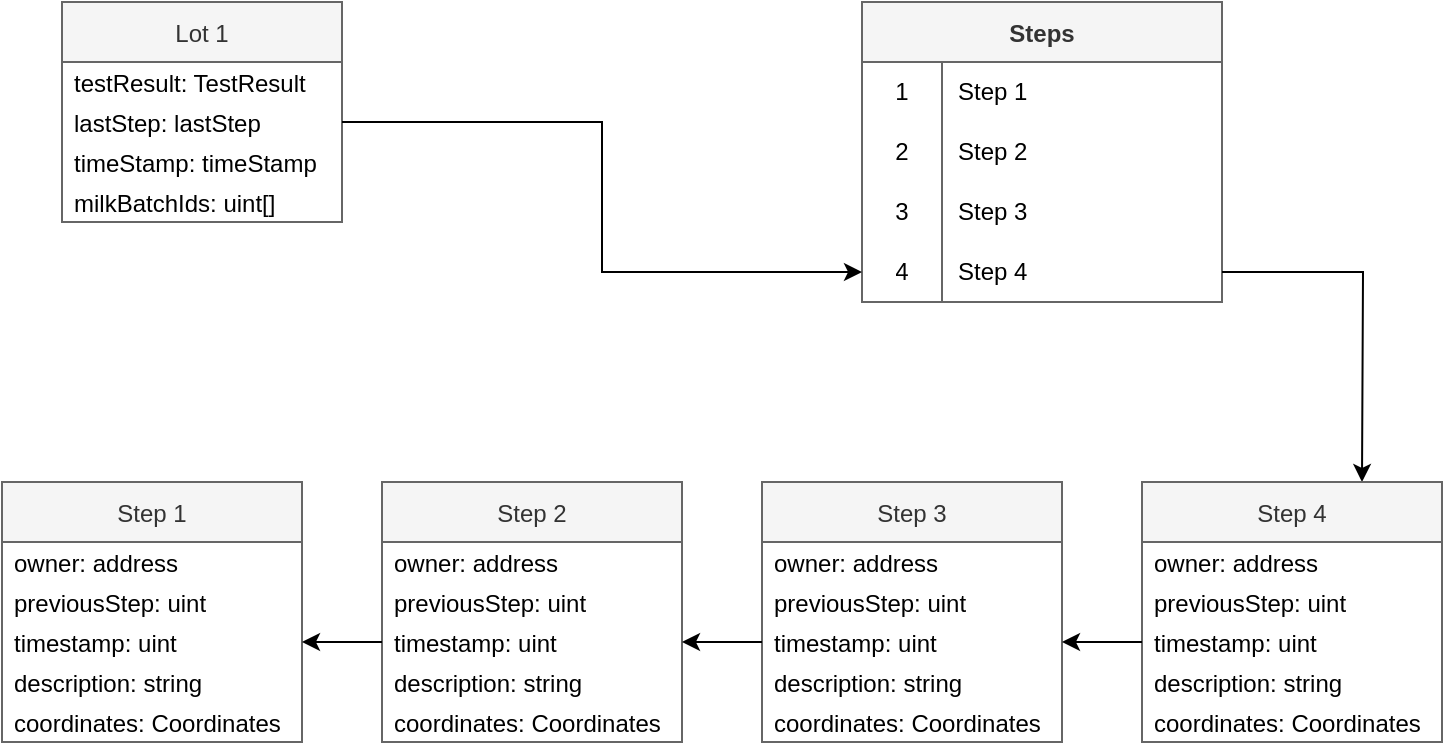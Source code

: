 <mxfile version="19.0.0" type="github" pages="3">
  <diagram id="gq2HnXt3JbhQDil0RZN6" name="SmartContract">
    <mxGraphModel dx="1225" dy="756" grid="1" gridSize="10" guides="1" tooltips="1" connect="1" arrows="1" fold="1" page="1" pageScale="1" pageWidth="827" pageHeight="1169" math="0" shadow="0">
      <root>
        <mxCell id="0" />
        <mxCell id="1" parent="0" />
        <mxCell id="1EdA5QhPeeBwXIG1rPMX-7" value="Step 1" style="swimlane;fontStyle=0;childLayout=stackLayout;horizontal=1;startSize=30;horizontalStack=0;resizeParent=1;resizeParentMax=0;resizeLast=0;collapsible=1;marginBottom=0;fillColor=#f5f5f5;fontColor=#333333;strokeColor=#666666;" parent="1" vertex="1">
          <mxGeometry x="50" y="320" width="150" height="130" as="geometry" />
        </mxCell>
        <mxCell id="1EdA5QhPeeBwXIG1rPMX-8" value="owner: address" style="text;strokeColor=none;fillColor=none;align=left;verticalAlign=middle;spacingLeft=4;spacingRight=4;overflow=hidden;points=[[0,0.5],[1,0.5]];portConstraint=eastwest;rotatable=0;" parent="1EdA5QhPeeBwXIG1rPMX-7" vertex="1">
          <mxGeometry y="30" width="150" height="20" as="geometry" />
        </mxCell>
        <mxCell id="OLzNZToqfdMTJIuPdb3Z-10" value="previousStep: uint" style="text;strokeColor=none;fillColor=none;align=left;verticalAlign=middle;spacingLeft=4;spacingRight=4;overflow=hidden;points=[[0,0.5],[1,0.5]];portConstraint=eastwest;rotatable=0;" parent="1EdA5QhPeeBwXIG1rPMX-7" vertex="1">
          <mxGeometry y="50" width="150" height="20" as="geometry" />
        </mxCell>
        <mxCell id="OLzNZToqfdMTJIuPdb3Z-11" value="timestamp: uint" style="text;strokeColor=none;fillColor=none;align=left;verticalAlign=middle;spacingLeft=4;spacingRight=4;overflow=hidden;points=[[0,0.5],[1,0.5]];portConstraint=eastwest;rotatable=0;" parent="1EdA5QhPeeBwXIG1rPMX-7" vertex="1">
          <mxGeometry y="70" width="150" height="20" as="geometry" />
        </mxCell>
        <mxCell id="OLzNZToqfdMTJIuPdb3Z-12" value="description: string" style="text;strokeColor=none;fillColor=none;align=left;verticalAlign=middle;spacingLeft=4;spacingRight=4;overflow=hidden;points=[[0,0.5],[1,0.5]];portConstraint=eastwest;rotatable=0;" parent="1EdA5QhPeeBwXIG1rPMX-7" vertex="1">
          <mxGeometry y="90" width="150" height="20" as="geometry" />
        </mxCell>
        <mxCell id="OLzNZToqfdMTJIuPdb3Z-13" value="coordinates: Coordinates" style="text;strokeColor=none;fillColor=none;align=left;verticalAlign=middle;spacingLeft=4;spacingRight=4;overflow=hidden;points=[[0,0.5],[1,0.5]];portConstraint=eastwest;rotatable=0;" parent="1EdA5QhPeeBwXIG1rPMX-7" vertex="1">
          <mxGeometry y="110" width="150" height="20" as="geometry" />
        </mxCell>
        <mxCell id="1EdA5QhPeeBwXIG1rPMX-31" value="Lot 1" style="swimlane;fontStyle=0;childLayout=stackLayout;horizontal=1;startSize=30;horizontalStack=0;resizeParent=1;resizeParentMax=0;resizeLast=0;collapsible=1;marginBottom=0;fillColor=#f5f5f5;fontColor=#333333;strokeColor=#666666;" parent="1" vertex="1">
          <mxGeometry x="80" y="80" width="140" height="110" as="geometry" />
        </mxCell>
        <mxCell id="1EdA5QhPeeBwXIG1rPMX-32" value="testResult: TestResult" style="text;strokeColor=none;fillColor=none;align=left;verticalAlign=middle;spacingLeft=4;spacingRight=4;overflow=hidden;points=[[0,0.5],[1,0.5]];portConstraint=eastwest;rotatable=0;" parent="1EdA5QhPeeBwXIG1rPMX-31" vertex="1">
          <mxGeometry y="30" width="140" height="20" as="geometry" />
        </mxCell>
        <mxCell id="1EdA5QhPeeBwXIG1rPMX-33" value="lastStep: lastStep" style="text;strokeColor=none;fillColor=none;align=left;verticalAlign=middle;spacingLeft=4;spacingRight=4;overflow=hidden;points=[[0,0.5],[1,0.5]];portConstraint=eastwest;rotatable=0;" parent="1EdA5QhPeeBwXIG1rPMX-31" vertex="1">
          <mxGeometry y="50" width="140" height="20" as="geometry" />
        </mxCell>
        <mxCell id="1EdA5QhPeeBwXIG1rPMX-34" value="timeStamp: timeStamp" style="text;strokeColor=none;fillColor=none;align=left;verticalAlign=middle;spacingLeft=4;spacingRight=4;overflow=hidden;points=[[0,0.5],[1,0.5]];portConstraint=eastwest;rotatable=0;" parent="1EdA5QhPeeBwXIG1rPMX-31" vertex="1">
          <mxGeometry y="70" width="140" height="20" as="geometry" />
        </mxCell>
        <mxCell id="OLzNZToqfdMTJIuPdb3Z-35" value="milkBatchIds: uint[]" style="text;strokeColor=none;fillColor=none;align=left;verticalAlign=middle;spacingLeft=4;spacingRight=4;overflow=hidden;points=[[0,0.5],[1,0.5]];portConstraint=eastwest;rotatable=0;" parent="1EdA5QhPeeBwXIG1rPMX-31" vertex="1">
          <mxGeometry y="90" width="140" height="20" as="geometry" />
        </mxCell>
        <mxCell id="1EdA5QhPeeBwXIG1rPMX-36" value="Steps" style="shape=table;startSize=30;container=1;collapsible=0;childLayout=tableLayout;fixedRows=1;rowLines=0;fontStyle=1;fillColor=#f5f5f5;fontColor=#333333;strokeColor=#666666;" parent="1" vertex="1">
          <mxGeometry x="480" y="80" width="180" height="150" as="geometry" />
        </mxCell>
        <mxCell id="1EdA5QhPeeBwXIG1rPMX-37" value="" style="shape=tableRow;horizontal=0;startSize=0;swimlaneHead=0;swimlaneBody=0;top=0;left=0;bottom=0;right=0;collapsible=0;dropTarget=0;fillColor=none;points=[[0,0.5],[1,0.5]];portConstraint=eastwest;" parent="1EdA5QhPeeBwXIG1rPMX-36" vertex="1">
          <mxGeometry y="30" width="180" height="30" as="geometry" />
        </mxCell>
        <mxCell id="1EdA5QhPeeBwXIG1rPMX-38" value="1" style="shape=partialRectangle;html=1;whiteSpace=wrap;connectable=0;fillColor=none;top=0;left=0;bottom=0;right=0;overflow=hidden;pointerEvents=1;" parent="1EdA5QhPeeBwXIG1rPMX-37" vertex="1">
          <mxGeometry width="40" height="30" as="geometry">
            <mxRectangle width="40" height="30" as="alternateBounds" />
          </mxGeometry>
        </mxCell>
        <mxCell id="1EdA5QhPeeBwXIG1rPMX-39" value="Step 1" style="shape=partialRectangle;html=1;whiteSpace=wrap;connectable=0;fillColor=none;top=0;left=0;bottom=0;right=0;align=left;spacingLeft=6;overflow=hidden;" parent="1EdA5QhPeeBwXIG1rPMX-37" vertex="1">
          <mxGeometry x="40" width="140" height="30" as="geometry">
            <mxRectangle width="140" height="30" as="alternateBounds" />
          </mxGeometry>
        </mxCell>
        <mxCell id="1EdA5QhPeeBwXIG1rPMX-40" value="" style="shape=tableRow;horizontal=0;startSize=0;swimlaneHead=0;swimlaneBody=0;top=0;left=0;bottom=0;right=0;collapsible=0;dropTarget=0;fillColor=none;points=[[0,0.5],[1,0.5]];portConstraint=eastwest;" parent="1EdA5QhPeeBwXIG1rPMX-36" vertex="1">
          <mxGeometry y="60" width="180" height="30" as="geometry" />
        </mxCell>
        <mxCell id="1EdA5QhPeeBwXIG1rPMX-41" value="2" style="shape=partialRectangle;html=1;whiteSpace=wrap;connectable=0;fillColor=none;top=0;left=0;bottom=0;right=0;overflow=hidden;" parent="1EdA5QhPeeBwXIG1rPMX-40" vertex="1">
          <mxGeometry width="40" height="30" as="geometry">
            <mxRectangle width="40" height="30" as="alternateBounds" />
          </mxGeometry>
        </mxCell>
        <mxCell id="1EdA5QhPeeBwXIG1rPMX-42" value="Step 2" style="shape=partialRectangle;html=1;whiteSpace=wrap;connectable=0;fillColor=none;top=0;left=0;bottom=0;right=0;align=left;spacingLeft=6;overflow=hidden;" parent="1EdA5QhPeeBwXIG1rPMX-40" vertex="1">
          <mxGeometry x="40" width="140" height="30" as="geometry">
            <mxRectangle width="140" height="30" as="alternateBounds" />
          </mxGeometry>
        </mxCell>
        <mxCell id="1EdA5QhPeeBwXIG1rPMX-43" value="" style="shape=tableRow;horizontal=0;startSize=0;swimlaneHead=0;swimlaneBody=0;top=0;left=0;bottom=0;right=0;collapsible=0;dropTarget=0;fillColor=none;points=[[0,0.5],[1,0.5]];portConstraint=eastwest;" parent="1EdA5QhPeeBwXIG1rPMX-36" vertex="1">
          <mxGeometry y="90" width="180" height="30" as="geometry" />
        </mxCell>
        <mxCell id="1EdA5QhPeeBwXIG1rPMX-44" value="3" style="shape=partialRectangle;html=1;whiteSpace=wrap;connectable=0;fillColor=none;top=0;left=0;bottom=0;right=0;overflow=hidden;" parent="1EdA5QhPeeBwXIG1rPMX-43" vertex="1">
          <mxGeometry width="40" height="30" as="geometry">
            <mxRectangle width="40" height="30" as="alternateBounds" />
          </mxGeometry>
        </mxCell>
        <mxCell id="1EdA5QhPeeBwXIG1rPMX-45" value="Step 3" style="shape=partialRectangle;html=1;whiteSpace=wrap;connectable=0;fillColor=none;top=0;left=0;bottom=0;right=0;align=left;spacingLeft=6;overflow=hidden;" parent="1EdA5QhPeeBwXIG1rPMX-43" vertex="1">
          <mxGeometry x="40" width="140" height="30" as="geometry">
            <mxRectangle width="140" height="30" as="alternateBounds" />
          </mxGeometry>
        </mxCell>
        <mxCell id="1EdA5QhPeeBwXIG1rPMX-47" value="" style="shape=tableRow;horizontal=0;startSize=0;swimlaneHead=0;swimlaneBody=0;top=0;left=0;bottom=0;right=0;collapsible=0;dropTarget=0;fillColor=none;points=[[0,0.5],[1,0.5]];portConstraint=eastwest;" parent="1EdA5QhPeeBwXIG1rPMX-36" vertex="1">
          <mxGeometry y="120" width="180" height="30" as="geometry" />
        </mxCell>
        <mxCell id="1EdA5QhPeeBwXIG1rPMX-48" value="4" style="shape=partialRectangle;html=1;whiteSpace=wrap;connectable=0;fillColor=none;top=0;left=0;bottom=0;right=0;overflow=hidden;" parent="1EdA5QhPeeBwXIG1rPMX-47" vertex="1">
          <mxGeometry width="40" height="30" as="geometry">
            <mxRectangle width="40" height="30" as="alternateBounds" />
          </mxGeometry>
        </mxCell>
        <mxCell id="1EdA5QhPeeBwXIG1rPMX-49" value="Step 4" style="shape=partialRectangle;html=1;whiteSpace=wrap;connectable=0;fillColor=none;top=0;left=0;bottom=0;right=0;align=left;spacingLeft=6;overflow=hidden;" parent="1EdA5QhPeeBwXIG1rPMX-47" vertex="1">
          <mxGeometry x="40" width="140" height="30" as="geometry">
            <mxRectangle width="140" height="30" as="alternateBounds" />
          </mxGeometry>
        </mxCell>
        <mxCell id="1EdA5QhPeeBwXIG1rPMX-51" style="edgeStyle=orthogonalEdgeStyle;rounded=0;orthogonalLoop=1;jettySize=auto;html=1;exitX=1;exitY=0.5;exitDx=0;exitDy=0;entryX=0;entryY=0.5;entryDx=0;entryDy=0;" parent="1" source="1EdA5QhPeeBwXIG1rPMX-33" target="1EdA5QhPeeBwXIG1rPMX-47" edge="1">
          <mxGeometry relative="1" as="geometry" />
        </mxCell>
        <mxCell id="1EdA5QhPeeBwXIG1rPMX-52" style="edgeStyle=orthogonalEdgeStyle;rounded=0;orthogonalLoop=1;jettySize=auto;html=1;exitX=1;exitY=0.5;exitDx=0;exitDy=0;entryX=0.5;entryY=0;entryDx=0;entryDy=0;" parent="1" source="1EdA5QhPeeBwXIG1rPMX-47" edge="1">
          <mxGeometry relative="1" as="geometry">
            <mxPoint x="730" y="320" as="targetPoint" />
          </mxGeometry>
        </mxCell>
        <mxCell id="OLzNZToqfdMTJIuPdb3Z-14" value="Step 2" style="swimlane;fontStyle=0;childLayout=stackLayout;horizontal=1;startSize=30;horizontalStack=0;resizeParent=1;resizeParentMax=0;resizeLast=0;collapsible=1;marginBottom=0;fillColor=#f5f5f5;fontColor=#333333;strokeColor=#666666;" parent="1" vertex="1">
          <mxGeometry x="240" y="320" width="150" height="130" as="geometry" />
        </mxCell>
        <mxCell id="OLzNZToqfdMTJIuPdb3Z-15" value="owner: address" style="text;strokeColor=none;fillColor=none;align=left;verticalAlign=middle;spacingLeft=4;spacingRight=4;overflow=hidden;points=[[0,0.5],[1,0.5]];portConstraint=eastwest;rotatable=0;" parent="OLzNZToqfdMTJIuPdb3Z-14" vertex="1">
          <mxGeometry y="30" width="150" height="20" as="geometry" />
        </mxCell>
        <mxCell id="OLzNZToqfdMTJIuPdb3Z-16" value="previousStep: uint" style="text;strokeColor=none;fillColor=none;align=left;verticalAlign=middle;spacingLeft=4;spacingRight=4;overflow=hidden;points=[[0,0.5],[1,0.5]];portConstraint=eastwest;rotatable=0;" parent="OLzNZToqfdMTJIuPdb3Z-14" vertex="1">
          <mxGeometry y="50" width="150" height="20" as="geometry" />
        </mxCell>
        <mxCell id="OLzNZToqfdMTJIuPdb3Z-17" value="timestamp: uint" style="text;strokeColor=none;fillColor=none;align=left;verticalAlign=middle;spacingLeft=4;spacingRight=4;overflow=hidden;points=[[0,0.5],[1,0.5]];portConstraint=eastwest;rotatable=0;" parent="OLzNZToqfdMTJIuPdb3Z-14" vertex="1">
          <mxGeometry y="70" width="150" height="20" as="geometry" />
        </mxCell>
        <mxCell id="OLzNZToqfdMTJIuPdb3Z-18" value="description: string" style="text;strokeColor=none;fillColor=none;align=left;verticalAlign=middle;spacingLeft=4;spacingRight=4;overflow=hidden;points=[[0,0.5],[1,0.5]];portConstraint=eastwest;rotatable=0;" parent="OLzNZToqfdMTJIuPdb3Z-14" vertex="1">
          <mxGeometry y="90" width="150" height="20" as="geometry" />
        </mxCell>
        <mxCell id="OLzNZToqfdMTJIuPdb3Z-19" value="coordinates: Coordinates" style="text;strokeColor=none;fillColor=none;align=left;verticalAlign=middle;spacingLeft=4;spacingRight=4;overflow=hidden;points=[[0,0.5],[1,0.5]];portConstraint=eastwest;rotatable=0;" parent="OLzNZToqfdMTJIuPdb3Z-14" vertex="1">
          <mxGeometry y="110" width="150" height="20" as="geometry" />
        </mxCell>
        <mxCell id="OLzNZToqfdMTJIuPdb3Z-20" value="Step 3" style="swimlane;fontStyle=0;childLayout=stackLayout;horizontal=1;startSize=30;horizontalStack=0;resizeParent=1;resizeParentMax=0;resizeLast=0;collapsible=1;marginBottom=0;fillColor=#f5f5f5;fontColor=#333333;strokeColor=#666666;" parent="1" vertex="1">
          <mxGeometry x="430" y="320" width="150" height="130" as="geometry" />
        </mxCell>
        <mxCell id="OLzNZToqfdMTJIuPdb3Z-21" value="owner: address" style="text;strokeColor=none;fillColor=none;align=left;verticalAlign=middle;spacingLeft=4;spacingRight=4;overflow=hidden;points=[[0,0.5],[1,0.5]];portConstraint=eastwest;rotatable=0;" parent="OLzNZToqfdMTJIuPdb3Z-20" vertex="1">
          <mxGeometry y="30" width="150" height="20" as="geometry" />
        </mxCell>
        <mxCell id="OLzNZToqfdMTJIuPdb3Z-22" value="previousStep: uint" style="text;strokeColor=none;fillColor=none;align=left;verticalAlign=middle;spacingLeft=4;spacingRight=4;overflow=hidden;points=[[0,0.5],[1,0.5]];portConstraint=eastwest;rotatable=0;" parent="OLzNZToqfdMTJIuPdb3Z-20" vertex="1">
          <mxGeometry y="50" width="150" height="20" as="geometry" />
        </mxCell>
        <mxCell id="OLzNZToqfdMTJIuPdb3Z-23" value="timestamp: uint" style="text;strokeColor=none;fillColor=none;align=left;verticalAlign=middle;spacingLeft=4;spacingRight=4;overflow=hidden;points=[[0,0.5],[1,0.5]];portConstraint=eastwest;rotatable=0;" parent="OLzNZToqfdMTJIuPdb3Z-20" vertex="1">
          <mxGeometry y="70" width="150" height="20" as="geometry" />
        </mxCell>
        <mxCell id="OLzNZToqfdMTJIuPdb3Z-24" value="description: string" style="text;strokeColor=none;fillColor=none;align=left;verticalAlign=middle;spacingLeft=4;spacingRight=4;overflow=hidden;points=[[0,0.5],[1,0.5]];portConstraint=eastwest;rotatable=0;" parent="OLzNZToqfdMTJIuPdb3Z-20" vertex="1">
          <mxGeometry y="90" width="150" height="20" as="geometry" />
        </mxCell>
        <mxCell id="OLzNZToqfdMTJIuPdb3Z-25" value="coordinates: Coordinates" style="text;strokeColor=none;fillColor=none;align=left;verticalAlign=middle;spacingLeft=4;spacingRight=4;overflow=hidden;points=[[0,0.5],[1,0.5]];portConstraint=eastwest;rotatable=0;" parent="OLzNZToqfdMTJIuPdb3Z-20" vertex="1">
          <mxGeometry y="110" width="150" height="20" as="geometry" />
        </mxCell>
        <mxCell id="OLzNZToqfdMTJIuPdb3Z-26" value="Step 4" style="swimlane;fontStyle=0;childLayout=stackLayout;horizontal=1;startSize=30;horizontalStack=0;resizeParent=1;resizeParentMax=0;resizeLast=0;collapsible=1;marginBottom=0;fillColor=#f5f5f5;fontColor=#333333;strokeColor=#666666;" parent="1" vertex="1">
          <mxGeometry x="620" y="320" width="150" height="130" as="geometry" />
        </mxCell>
        <mxCell id="OLzNZToqfdMTJIuPdb3Z-27" value="owner: address" style="text;strokeColor=none;fillColor=none;align=left;verticalAlign=middle;spacingLeft=4;spacingRight=4;overflow=hidden;points=[[0,0.5],[1,0.5]];portConstraint=eastwest;rotatable=0;" parent="OLzNZToqfdMTJIuPdb3Z-26" vertex="1">
          <mxGeometry y="30" width="150" height="20" as="geometry" />
        </mxCell>
        <mxCell id="OLzNZToqfdMTJIuPdb3Z-28" value="previousStep: uint" style="text;strokeColor=none;fillColor=none;align=left;verticalAlign=middle;spacingLeft=4;spacingRight=4;overflow=hidden;points=[[0,0.5],[1,0.5]];portConstraint=eastwest;rotatable=0;" parent="OLzNZToqfdMTJIuPdb3Z-26" vertex="1">
          <mxGeometry y="50" width="150" height="20" as="geometry" />
        </mxCell>
        <mxCell id="OLzNZToqfdMTJIuPdb3Z-29" value="timestamp: uint" style="text;strokeColor=none;fillColor=none;align=left;verticalAlign=middle;spacingLeft=4;spacingRight=4;overflow=hidden;points=[[0,0.5],[1,0.5]];portConstraint=eastwest;rotatable=0;" parent="OLzNZToqfdMTJIuPdb3Z-26" vertex="1">
          <mxGeometry y="70" width="150" height="20" as="geometry" />
        </mxCell>
        <mxCell id="OLzNZToqfdMTJIuPdb3Z-30" value="description: string" style="text;strokeColor=none;fillColor=none;align=left;verticalAlign=middle;spacingLeft=4;spacingRight=4;overflow=hidden;points=[[0,0.5],[1,0.5]];portConstraint=eastwest;rotatable=0;" parent="OLzNZToqfdMTJIuPdb3Z-26" vertex="1">
          <mxGeometry y="90" width="150" height="20" as="geometry" />
        </mxCell>
        <mxCell id="OLzNZToqfdMTJIuPdb3Z-31" value="coordinates: Coordinates" style="text;strokeColor=none;fillColor=none;align=left;verticalAlign=middle;spacingLeft=4;spacingRight=4;overflow=hidden;points=[[0,0.5],[1,0.5]];portConstraint=eastwest;rotatable=0;" parent="OLzNZToqfdMTJIuPdb3Z-26" vertex="1">
          <mxGeometry y="110" width="150" height="20" as="geometry" />
        </mxCell>
        <mxCell id="OLzNZToqfdMTJIuPdb3Z-32" style="edgeStyle=orthogonalEdgeStyle;rounded=0;orthogonalLoop=1;jettySize=auto;html=1;exitX=0;exitY=0.5;exitDx=0;exitDy=0;entryX=1;entryY=0.5;entryDx=0;entryDy=0;" parent="1" source="OLzNZToqfdMTJIuPdb3Z-17" target="OLzNZToqfdMTJIuPdb3Z-11" edge="1">
          <mxGeometry relative="1" as="geometry" />
        </mxCell>
        <mxCell id="OLzNZToqfdMTJIuPdb3Z-33" style="edgeStyle=orthogonalEdgeStyle;rounded=0;orthogonalLoop=1;jettySize=auto;html=1;exitX=0;exitY=0.5;exitDx=0;exitDy=0;entryX=1;entryY=0.5;entryDx=0;entryDy=0;" parent="1" source="OLzNZToqfdMTJIuPdb3Z-23" target="OLzNZToqfdMTJIuPdb3Z-17" edge="1">
          <mxGeometry relative="1" as="geometry" />
        </mxCell>
        <mxCell id="OLzNZToqfdMTJIuPdb3Z-34" style="edgeStyle=orthogonalEdgeStyle;rounded=0;orthogonalLoop=1;jettySize=auto;html=1;exitX=0;exitY=0.5;exitDx=0;exitDy=0;entryX=1;entryY=0.5;entryDx=0;entryDy=0;" parent="1" source="OLzNZToqfdMTJIuPdb3Z-29" target="OLzNZToqfdMTJIuPdb3Z-23" edge="1">
          <mxGeometry relative="1" as="geometry" />
        </mxCell>
      </root>
    </mxGraphModel>
  </diagram>
  <diagram id="qp6nSD3mB71mgP_TYyeL" name="Arichitecture">
    <mxGraphModel dx="1531" dy="945" grid="1" gridSize="10" guides="1" tooltips="1" connect="1" arrows="1" fold="1" page="1" pageScale="1" pageWidth="827" pageHeight="1169" math="0" shadow="0">
      <root>
        <mxCell id="0" />
        <mxCell id="1" parent="0" />
        <mxCell id="56BJT640XPTqfAkpjDBz-2" value="" style="rounded=0;whiteSpace=wrap;html=1;dashed=1;fillColor=none;" parent="1" vertex="1">
          <mxGeometry x="490" y="290" width="170" height="200" as="geometry" />
        </mxCell>
        <mxCell id="56BJT640XPTqfAkpjDBz-1" value="" style="rounded=0;whiteSpace=wrap;html=1;dashed=1;fillColor=none;" parent="1" vertex="1">
          <mxGeometry x="490" y="160" width="170" height="120" as="geometry" />
        </mxCell>
        <mxCell id="eV3fWD3A9fr4ffWblr7c-6" style="edgeStyle=orthogonalEdgeStyle;rounded=0;orthogonalLoop=1;jettySize=auto;html=1;exitX=0;exitY=0.5;exitDx=0;exitDy=0;entryX=1;entryY=0.5;entryDx=0;entryDy=0;" edge="1" parent="1" source="ptkv8-53b5TqSJL8Dkz3-2" target="ptkv8-53b5TqSJL8Dkz3-16">
          <mxGeometry relative="1" as="geometry" />
        </mxCell>
        <mxCell id="ptkv8-53b5TqSJL8Dkz3-2" value="Private Blockchain" style="rounded=0;whiteSpace=wrap;html=1;" parent="1" vertex="1">
          <mxGeometry x="510" y="400" width="130" height="60" as="geometry" />
        </mxCell>
        <mxCell id="ptkv8-53b5TqSJL8Dkz3-3" value="" style="rounded=0;whiteSpace=wrap;html=1;fillColor=none;strokeColor=#666666;fontColor=#333333;dashed=1;" parent="1" vertex="1">
          <mxGeometry x="120" y="160" width="360" height="330" as="geometry" />
        </mxCell>
        <mxCell id="ptkv8-53b5TqSJL8Dkz3-24" style="edgeStyle=orthogonalEdgeStyle;rounded=0;orthogonalLoop=1;jettySize=auto;html=1;exitX=0.5;exitY=0.5;exitDx=0;exitDy=0;exitPerimeter=0;" parent="1" source="ptkv8-53b5TqSJL8Dkz3-5" target="ptkv8-53b5TqSJL8Dkz3-7" edge="1">
          <mxGeometry relative="1" as="geometry">
            <Array as="points">
              <mxPoint x="300" y="90" />
            </Array>
          </mxGeometry>
        </mxCell>
        <mxCell id="ptkv8-53b5TqSJL8Dkz3-5" value="User" style="shape=umlActor;verticalLabelPosition=bottom;verticalAlign=top;html=1;outlineConnect=0;fillColor=#f5f5f5;fontColor=#333333;strokeColor=#666666;" parent="1" vertex="1">
          <mxGeometry x="160" y="70" width="30" height="60" as="geometry" />
        </mxCell>
        <mxCell id="ptkv8-53b5TqSJL8Dkz3-7" value="Frontend" style="rounded=0;whiteSpace=wrap;html=1;fillColor=#f5f5f5;fontColor=#333333;strokeColor=#666666;" parent="1" vertex="1">
          <mxGeometry x="160" y="190" width="280" height="60" as="geometry" />
        </mxCell>
        <mxCell id="ptkv8-53b5TqSJL8Dkz3-10" value="Smart Contract" style="shape=note;whiteSpace=wrap;html=1;backgroundOutline=1;darkOpacity=0.05;fillColor=#f5f5f5;fontColor=#333333;strokeColor=#666666;" parent="1" vertex="1">
          <mxGeometry x="570" y="170" width="80" height="100" as="geometry" />
        </mxCell>
        <mxCell id="ptkv8-53b5TqSJL8Dkz3-11" value="" style="shape=image;html=1;verticalAlign=top;verticalLabelPosition=bottom;labelBackgroundColor=#ffffff;imageAspect=0;aspect=fixed;image=https://cdn3.iconfinder.com/data/icons/currency-and-cryptocurrency-signs-1/64/cryptocurrency_blockchain_Ethereum_ETH-128.png;fillColor=none;" parent="1" vertex="1">
          <mxGeometry x="595" y="234" width="30" height="30" as="geometry" />
        </mxCell>
        <mxCell id="ptkv8-53b5TqSJL8Dkz3-13" value="" style="endArrow=classic;startArrow=classic;html=1;rounded=0;exitX=1;exitY=0.5;exitDx=0;exitDy=0;entryX=0;entryY=0.5;entryDx=0;entryDy=0;entryPerimeter=0;" parent="1" source="ptkv8-53b5TqSJL8Dkz3-7" target="ptkv8-53b5TqSJL8Dkz3-10" edge="1">
          <mxGeometry width="50" height="50" relative="1" as="geometry">
            <mxPoint x="500" y="290" as="sourcePoint" />
            <mxPoint x="550" y="240" as="targetPoint" />
            <Array as="points">
              <mxPoint x="520" y="220" />
            </Array>
          </mxGeometry>
        </mxCell>
        <mxCell id="ptkv8-53b5TqSJL8Dkz3-21" style="edgeStyle=orthogonalEdgeStyle;rounded=0;orthogonalLoop=1;jettySize=auto;html=1;exitX=0.5;exitY=1;exitDx=0;exitDy=0;entryX=0.5;entryY=0;entryDx=0;entryDy=0;startArrow=classic;startFill=1;endArrow=none;endFill=0;" parent="1" source="ptkv8-53b5TqSJL8Dkz3-15" target="ptkv8-53b5TqSJL8Dkz3-16" edge="1">
          <mxGeometry relative="1" as="geometry" />
        </mxCell>
        <mxCell id="ptkv8-53b5TqSJL8Dkz3-28" value="REST" style="edgeLabel;html=1;align=center;verticalAlign=middle;resizable=0;points=[];" parent="ptkv8-53b5TqSJL8Dkz3-21" connectable="0" vertex="1">
          <mxGeometry x="-0.083" y="4" relative="1" as="geometry">
            <mxPoint x="-4" as="offset" />
          </mxGeometry>
        </mxCell>
        <mxCell id="eV3fWD3A9fr4ffWblr7c-12" style="edgeStyle=orthogonalEdgeStyle;rounded=0;orthogonalLoop=1;jettySize=auto;html=1;exitX=1;exitY=0.5;exitDx=0;exitDy=0;entryX=0.008;entryY=0.699;entryDx=0;entryDy=0;entryPerimeter=0;" edge="1" parent="1" source="ptkv8-53b5TqSJL8Dkz3-15" target="ptkv8-53b5TqSJL8Dkz3-10">
          <mxGeometry relative="1" as="geometry">
            <Array as="points">
              <mxPoint x="460" y="330" />
              <mxPoint x="460" y="240" />
            </Array>
          </mxGeometry>
        </mxCell>
        <mxCell id="eV3fWD3A9fr4ffWblr7c-13" value="Web3 Library" style="edgeLabel;html=1;align=center;verticalAlign=middle;resizable=0;points=[];" vertex="1" connectable="0" parent="eV3fWD3A9fr4ffWblr7c-12">
          <mxGeometry x="-0.247" y="3" relative="1" as="geometry">
            <mxPoint x="73" y="-57" as="offset" />
          </mxGeometry>
        </mxCell>
        <mxCell id="eV3fWD3A9fr4ffWblr7c-16" value="Web3 Library" style="edgeLabel;html=1;align=center;verticalAlign=middle;resizable=0;points=[];" vertex="1" connectable="0" parent="eV3fWD3A9fr4ffWblr7c-12">
          <mxGeometry x="-0.247" y="3" relative="1" as="geometry">
            <mxPoint x="73" y="-17" as="offset" />
          </mxGeometry>
        </mxCell>
        <mxCell id="ptkv8-53b5TqSJL8Dkz3-15" value="SC Connector" style="rounded=0;whiteSpace=wrap;html=1;fillColor=#f5f5f5;fontColor=#333333;strokeColor=#666666;" parent="1" vertex="1">
          <mxGeometry x="160" y="300" width="280" height="60" as="geometry" />
        </mxCell>
        <mxCell id="ptkv8-53b5TqSJL8Dkz3-16" value="API Layer" style="rounded=0;whiteSpace=wrap;html=1;fillColor=#f5f5f5;fontColor=#333333;strokeColor=#666666;" parent="1" vertex="1">
          <mxGeometry x="160" y="400" width="280" height="60" as="geometry" />
        </mxCell>
        <mxCell id="eV3fWD3A9fr4ffWblr7c-15" value="" style="edgeStyle=orthogonalEdgeStyle;rounded=0;orthogonalLoop=1;jettySize=auto;html=1;" edge="1" parent="1" source="KB408BWhOCXfyprnvpSZ-1">
          <mxGeometry relative="1" as="geometry">
            <mxPoint x="620" y="400" as="targetPoint" />
          </mxGeometry>
        </mxCell>
        <mxCell id="KB408BWhOCXfyprnvpSZ-1" value="Fromarte DB" style="shape=cylinder3;whiteSpace=wrap;html=1;boundedLbl=1;backgroundOutline=1;size=15;" parent="1" vertex="1">
          <mxGeometry x="590" y="300" width="60" height="70" as="geometry" />
        </mxCell>
        <mxCell id="56BJT640XPTqfAkpjDBz-3" value="External" style="text;html=1;strokeColor=none;fillColor=none;align=center;verticalAlign=middle;whiteSpace=wrap;rounded=0;dashed=1;" parent="1" vertex="1">
          <mxGeometry x="490" y="290" width="60" height="30" as="geometry" />
        </mxCell>
        <mxCell id="56BJT640XPTqfAkpjDBz-4" value="On-Chain" style="text;html=1;strokeColor=none;fillColor=none;align=center;verticalAlign=middle;whiteSpace=wrap;rounded=0;dashed=1;" parent="1" vertex="1">
          <mxGeometry x="490" y="160" width="60" height="30" as="geometry" />
        </mxCell>
        <mxCell id="56BJT640XPTqfAkpjDBz-5" value="Off-Chain" style="text;html=1;strokeColor=none;fillColor=none;align=center;verticalAlign=middle;whiteSpace=wrap;rounded=0;dashed=1;" parent="1" vertex="1">
          <mxGeometry x="420" y="160" width="60" height="30" as="geometry" />
        </mxCell>
      </root>
    </mxGraphModel>
  </diagram>
  <diagram id="miJ9Ff-9MYpUSpfttfYN" name="UseCase">
    <mxGraphModel dx="1175" dy="783" grid="1" gridSize="10" guides="1" tooltips="1" connect="1" arrows="1" fold="1" page="1" pageScale="1" pageWidth="827" pageHeight="1169" math="0" shadow="0">
      <root>
        <mxCell id="0" />
        <mxCell id="1" parent="0" />
        <mxCell id="m9R2OEPlr3pBQJueOKxp-2" value="" style="rounded=1;whiteSpace=wrap;html=1;fillColor=none;" vertex="1" parent="1">
          <mxGeometry x="200" y="120" width="400" height="440" as="geometry" />
        </mxCell>
        <mxCell id="m9R2OEPlr3pBQJueOKxp-4" value="checking cheese information" style="ellipse;whiteSpace=wrap;html=1;fillColor=none;" vertex="1" parent="1">
          <mxGeometry x="240" y="360" width="120" height="80" as="geometry" />
        </mxCell>
        <mxCell id="m9R2OEPlr3pBQJueOKxp-5" value="record production step and details" style="ellipse;whiteSpace=wrap;html=1;fillColor=none;" vertex="1" parent="1">
          <mxGeometry x="240" y="210" width="120" height="80" as="geometry" />
        </mxCell>
        <mxCell id="m9R2OEPlr3pBQJueOKxp-6" value="add laboratory results" style="ellipse;whiteSpace=wrap;html=1;fillColor=none;" vertex="1" parent="1">
          <mxGeometry x="440" y="160" width="120" height="80" as="geometry" />
        </mxCell>
        <mxCell id="m9R2OEPlr3pBQJueOKxp-7" value="Oversee system" style="ellipse;whiteSpace=wrap;html=1;fillColor=none;" vertex="1" parent="1">
          <mxGeometry x="440" y="260" width="120" height="80" as="geometry" />
        </mxCell>
        <mxCell id="m9R2OEPlr3pBQJueOKxp-18" style="edgeStyle=orthogonalEdgeStyle;rounded=0;orthogonalLoop=1;jettySize=auto;html=1;" edge="1" parent="1" source="m9R2OEPlr3pBQJueOKxp-8" target="m9R2OEPlr3pBQJueOKxp-5">
          <mxGeometry relative="1" as="geometry" />
        </mxCell>
        <mxCell id="m9R2OEPlr3pBQJueOKxp-8" value="Productive Stakeholder" style="shape=umlActor;verticalLabelPosition=bottom;verticalAlign=top;html=1;outlineConnect=0;fillColor=none;" vertex="1" parent="1">
          <mxGeometry x="80" y="220" width="30" height="60" as="geometry" />
        </mxCell>
        <mxCell id="m9R2OEPlr3pBQJueOKxp-19" style="edgeStyle=orthogonalEdgeStyle;rounded=0;orthogonalLoop=1;jettySize=auto;html=1;entryX=1;entryY=0.5;entryDx=0;entryDy=0;" edge="1" parent="1" source="m9R2OEPlr3pBQJueOKxp-12" target="m9R2OEPlr3pBQJueOKxp-6">
          <mxGeometry relative="1" as="geometry" />
        </mxCell>
        <mxCell id="m9R2OEPlr3pBQJueOKxp-12" value="Laboratory" style="shape=umlActor;verticalLabelPosition=bottom;verticalAlign=top;html=1;outlineConnect=0;fillColor=none;" vertex="1" parent="1">
          <mxGeometry x="700" y="170" width="30" height="60" as="geometry" />
        </mxCell>
        <mxCell id="m9R2OEPlr3pBQJueOKxp-20" style="edgeStyle=orthogonalEdgeStyle;rounded=0;orthogonalLoop=1;jettySize=auto;html=1;entryX=1;entryY=0.5;entryDx=0;entryDy=0;" edge="1" parent="1" source="m9R2OEPlr3pBQJueOKxp-16" target="m9R2OEPlr3pBQJueOKxp-7">
          <mxGeometry relative="1" as="geometry" />
        </mxCell>
        <mxCell id="m9R2OEPlr3pBQJueOKxp-22" style="edgeStyle=orthogonalEdgeStyle;rounded=0;orthogonalLoop=1;jettySize=auto;html=1;" edge="1" parent="1" source="m9R2OEPlr3pBQJueOKxp-16" target="m9R2OEPlr3pBQJueOKxp-21">
          <mxGeometry relative="1" as="geometry" />
        </mxCell>
        <mxCell id="m9R2OEPlr3pBQJueOKxp-24" style="edgeStyle=orthogonalEdgeStyle;rounded=0;orthogonalLoop=1;jettySize=auto;html=1;entryX=1;entryY=0.5;entryDx=0;entryDy=0;" edge="1" parent="1" source="m9R2OEPlr3pBQJueOKxp-16" target="m9R2OEPlr3pBQJueOKxp-23">
          <mxGeometry relative="1" as="geometry" />
        </mxCell>
        <mxCell id="m9R2OEPlr3pBQJueOKxp-16" value="&lt;br&gt;Administrator" style="shape=umlActor;verticalLabelPosition=bottom;verticalAlign=top;html=1;outlineConnect=0;fillColor=none;" vertex="1" parent="1">
          <mxGeometry x="700" y="370" width="30" height="60" as="geometry" />
        </mxCell>
        <mxCell id="m9R2OEPlr3pBQJueOKxp-25" style="edgeStyle=orthogonalEdgeStyle;rounded=0;orthogonalLoop=1;jettySize=auto;html=1;" edge="1" parent="1" source="m9R2OEPlr3pBQJueOKxp-17" target="m9R2OEPlr3pBQJueOKxp-4">
          <mxGeometry relative="1" as="geometry" />
        </mxCell>
        <mxCell id="m9R2OEPlr3pBQJueOKxp-17" value="Consumer" style="shape=umlActor;verticalLabelPosition=bottom;verticalAlign=top;html=1;outlineConnect=0;fillColor=none;" vertex="1" parent="1">
          <mxGeometry x="80" y="370" width="30" height="60" as="geometry" />
        </mxCell>
        <mxCell id="m9R2OEPlr3pBQJueOKxp-21" value="Manage Access Control" style="ellipse;whiteSpace=wrap;html=1;fillColor=none;" vertex="1" parent="1">
          <mxGeometry x="440" y="360" width="120" height="80" as="geometry" />
        </mxCell>
        <mxCell id="m9R2OEPlr3pBQJueOKxp-23" value="Make changes" style="ellipse;whiteSpace=wrap;html=1;fillColor=none;" vertex="1" parent="1">
          <mxGeometry x="440" y="460" width="120" height="80" as="geometry" />
        </mxCell>
        <mxCell id="m9R2OEPlr3pBQJueOKxp-26" value="Tête de Moine supply chain" style="text;html=1;strokeColor=none;fillColor=none;align=center;verticalAlign=middle;whiteSpace=wrap;rounded=0;" vertex="1" parent="1">
          <mxGeometry x="334" y="90" width="160" height="30" as="geometry" />
        </mxCell>
      </root>
    </mxGraphModel>
  </diagram>
</mxfile>
